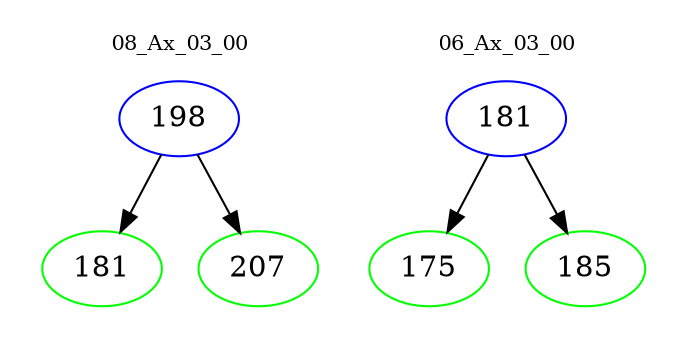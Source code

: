 digraph{
subgraph cluster_0 {
color = white
label = "08_Ax_03_00";
fontsize=10;
T0_198 [label="198", color="blue"]
T0_198 -> T0_181 [color="black"]
T0_181 [label="181", color="green"]
T0_198 -> T0_207 [color="black"]
T0_207 [label="207", color="green"]
}
subgraph cluster_1 {
color = white
label = "06_Ax_03_00";
fontsize=10;
T1_181 [label="181", color="blue"]
T1_181 -> T1_175 [color="black"]
T1_175 [label="175", color="green"]
T1_181 -> T1_185 [color="black"]
T1_185 [label="185", color="green"]
}
}
